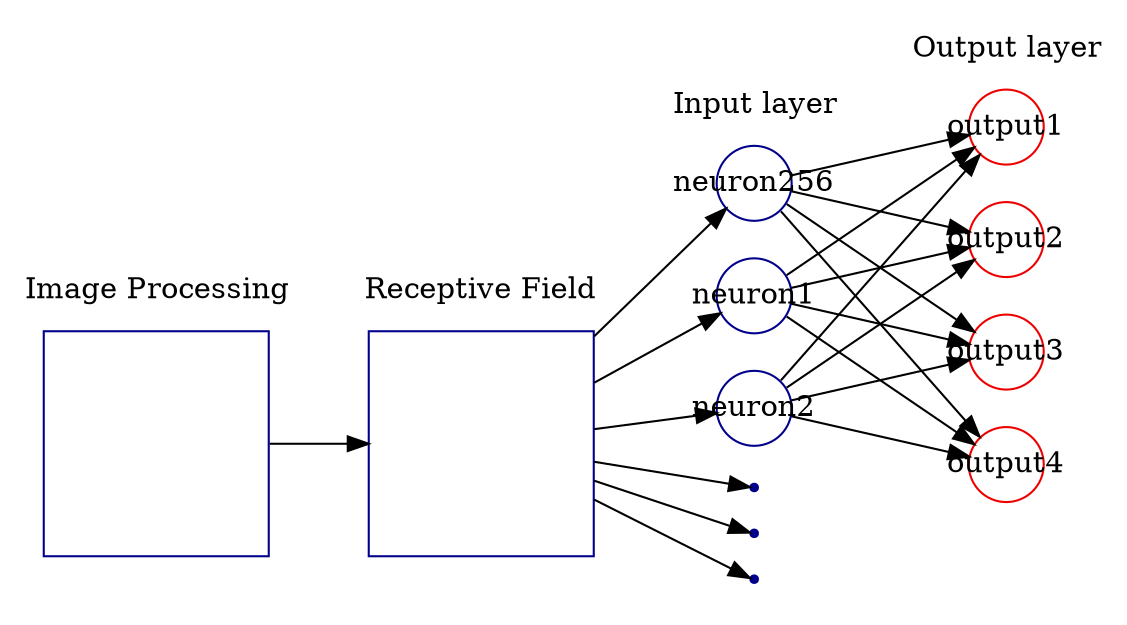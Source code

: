 // The Round Table
digraph G {

    rankdir = LR
    splines = line

    node [fixedsize = true, label = ""];

    subgraph cluster_0 {
    color = white;
    node [style = solid,color = blue4, width=1.5, shape = square];
    Im1;
    label = "Image Processing";
    }

    subgraph cluster_1 {
    color = white;
    node [style = solid,color = blue4, width=1.5, shape = square];
    rp1;
    label = "Receptive Field";
    }

    subgraph cluster_2 {
    color = white;
    node [style = solid,color = blue4, shape = circle];
    x1 x2;
    node [style = solid,color = blue4, shape = circle];
    x3;
    node [style = solid,color = blue4, shape = point];
    p1 p2 p3;
    label = "Input layer";
    }

    subgraph cluster_3 {
    color = white;
    node [style = solid,color = red2, shape = circle];
    a12 a22 a32 a42;
    label = "Output layer";
    }
    Im1 -> rp1;
    a12 [label = output1];
    a22 [label = output2];
    a32 [label = output3];
    a42 [label = output4];
    x1 [label = neuron1];
    x2 [label = neuron2];
    x3 [label = neuron256];
    rp1 -> x1;
    rp1 -> x2;
    x1 -> a12;
    x1 -> a22;
    rp1 -> p1
    rp1 -> p2
    rp1 -> p3
    rp1 -> x3;
    x1 -> a32;
    x1 -> a42;
    x2 -> a12;
    x2 -> a22;
    x2 -> a32;
    x2 -> a42;
    x3 -> a12;
    x3 -> a22;
    x3 -> a32;
    x3 -> a42;
}
